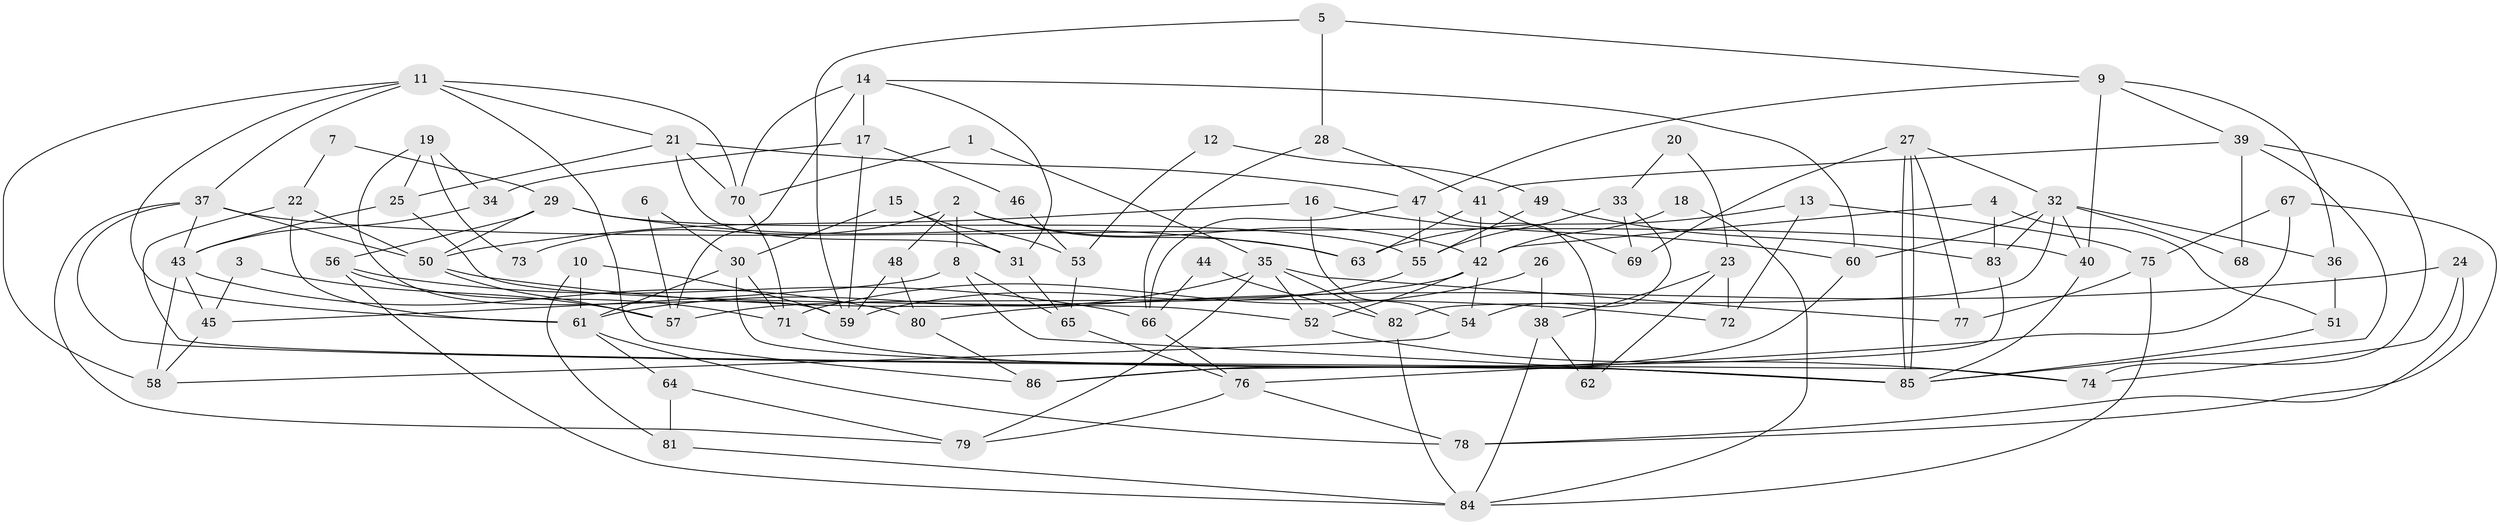 // coarse degree distribution, {5: 0.20754716981132076, 7: 0.16981132075471697, 4: 0.2641509433962264, 6: 0.09433962264150944, 3: 0.11320754716981132, 2: 0.05660377358490566, 8: 0.07547169811320754, 10: 0.018867924528301886}
// Generated by graph-tools (version 1.1) at 2025/24/03/03/25 07:24:03]
// undirected, 86 vertices, 172 edges
graph export_dot {
graph [start="1"]
  node [color=gray90,style=filled];
  1;
  2;
  3;
  4;
  5;
  6;
  7;
  8;
  9;
  10;
  11;
  12;
  13;
  14;
  15;
  16;
  17;
  18;
  19;
  20;
  21;
  22;
  23;
  24;
  25;
  26;
  27;
  28;
  29;
  30;
  31;
  32;
  33;
  34;
  35;
  36;
  37;
  38;
  39;
  40;
  41;
  42;
  43;
  44;
  45;
  46;
  47;
  48;
  49;
  50;
  51;
  52;
  53;
  54;
  55;
  56;
  57;
  58;
  59;
  60;
  61;
  62;
  63;
  64;
  65;
  66;
  67;
  68;
  69;
  70;
  71;
  72;
  73;
  74;
  75;
  76;
  77;
  78;
  79;
  80;
  81;
  82;
  83;
  84;
  85;
  86;
  1 -- 70;
  1 -- 35;
  2 -- 42;
  2 -- 48;
  2 -- 8;
  2 -- 63;
  2 -- 73;
  3 -- 45;
  3 -- 57;
  4 -- 42;
  4 -- 51;
  4 -- 83;
  5 -- 9;
  5 -- 59;
  5 -- 28;
  6 -- 30;
  6 -- 57;
  7 -- 22;
  7 -- 29;
  8 -- 85;
  8 -- 45;
  8 -- 65;
  9 -- 39;
  9 -- 47;
  9 -- 36;
  9 -- 40;
  10 -- 59;
  10 -- 61;
  10 -- 81;
  11 -- 37;
  11 -- 86;
  11 -- 21;
  11 -- 58;
  11 -- 61;
  11 -- 70;
  12 -- 53;
  12 -- 49;
  13 -- 63;
  13 -- 75;
  13 -- 72;
  14 -- 70;
  14 -- 31;
  14 -- 17;
  14 -- 57;
  14 -- 60;
  15 -- 30;
  15 -- 31;
  15 -- 53;
  16 -- 50;
  16 -- 54;
  16 -- 60;
  17 -- 34;
  17 -- 46;
  17 -- 59;
  18 -- 84;
  18 -- 42;
  19 -- 59;
  19 -- 25;
  19 -- 34;
  19 -- 73;
  20 -- 33;
  20 -- 23;
  21 -- 70;
  21 -- 25;
  21 -- 31;
  21 -- 47;
  22 -- 74;
  22 -- 50;
  22 -- 61;
  23 -- 72;
  23 -- 38;
  23 -- 62;
  24 -- 80;
  24 -- 78;
  24 -- 74;
  25 -- 43;
  25 -- 52;
  26 -- 38;
  26 -- 71;
  27 -- 85;
  27 -- 85;
  27 -- 32;
  27 -- 69;
  27 -- 77;
  28 -- 41;
  28 -- 66;
  29 -- 50;
  29 -- 63;
  29 -- 55;
  29 -- 56;
  30 -- 61;
  30 -- 85;
  30 -- 71;
  31 -- 65;
  32 -- 40;
  32 -- 60;
  32 -- 36;
  32 -- 68;
  32 -- 82;
  32 -- 83;
  33 -- 55;
  33 -- 69;
  33 -- 54;
  34 -- 43;
  35 -- 61;
  35 -- 79;
  35 -- 52;
  35 -- 77;
  35 -- 82;
  36 -- 51;
  37 -- 85;
  37 -- 79;
  37 -- 40;
  37 -- 43;
  37 -- 50;
  38 -- 84;
  38 -- 62;
  39 -- 74;
  39 -- 85;
  39 -- 41;
  39 -- 68;
  40 -- 85;
  41 -- 42;
  41 -- 63;
  41 -- 69;
  42 -- 52;
  42 -- 54;
  42 -- 57;
  43 -- 58;
  43 -- 45;
  43 -- 80;
  44 -- 66;
  44 -- 82;
  45 -- 58;
  46 -- 53;
  47 -- 66;
  47 -- 55;
  47 -- 62;
  48 -- 80;
  48 -- 59;
  49 -- 55;
  49 -- 83;
  50 -- 57;
  50 -- 72;
  51 -- 85;
  52 -- 74;
  53 -- 65;
  54 -- 58;
  55 -- 59;
  56 -- 71;
  56 -- 66;
  56 -- 84;
  60 -- 86;
  61 -- 64;
  61 -- 78;
  64 -- 81;
  64 -- 79;
  65 -- 76;
  66 -- 76;
  67 -- 75;
  67 -- 76;
  67 -- 78;
  70 -- 71;
  71 -- 85;
  75 -- 84;
  75 -- 77;
  76 -- 78;
  76 -- 79;
  80 -- 86;
  81 -- 84;
  82 -- 84;
  83 -- 86;
}
